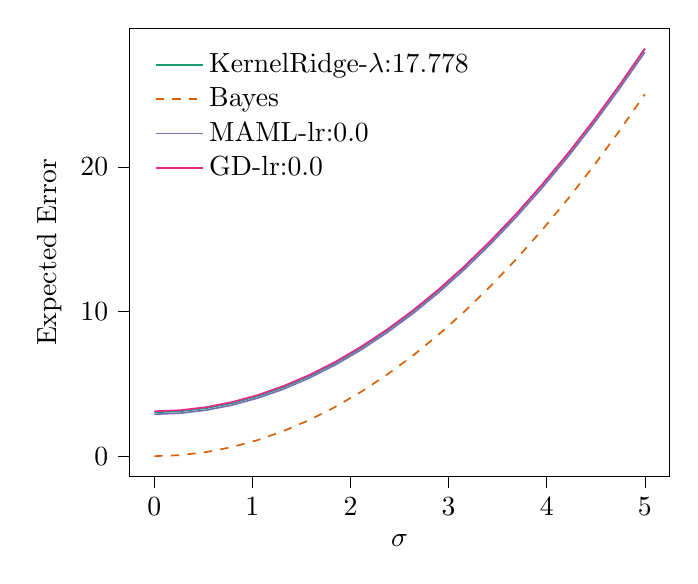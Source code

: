 % This file was created with tikzplotlib v0.10.1.
\begin{tikzpicture}

\definecolor{chocolate217952}{RGB}{217,95,2}
\definecolor{darkcyan27158119}{RGB}{27,158,119}
\definecolor{darkgray176}{RGB}{176,176,176}
\definecolor{deeppink23141138}{RGB}{231,41,138}
\definecolor{lightslategray117112179}{RGB}{117,112,179}

\begin{axis}[
legend cell align={left},
legend style={
  fill opacity=0.8,
  draw opacity=1,
  text opacity=1,
  at={(0.03,0.97)},
  anchor=north west,
  draw=none
},
tick align=outside,
tick pos=left,
x grid style={darkgray176},
xlabel={\(\displaystyle \sigma\)},
xmin=-0.25, xmax=5.25,
xtick style={color=black},
y grid style={darkgray176},
ylabel={Expected Error},
ymin=-1.409, ymax=29.586,
ytick style={color=black}
]
\addplot [semithick, darkcyan27158119]
table {%
0 3.033
0.263 3.102
0.526 3.311
0.789 3.658
1.053 4.146
1.316 4.772
1.579 5.538
1.842 6.444
2.105 7.489
2.368 8.673
2.632 9.996
2.895 11.459
3.158 13.061
3.421 14.802
3.684 16.683
3.947 18.703
4.211 20.863
4.474 23.161
4.737 25.6
5 28.177
};
\addlegendentry{KernelRidge-$\lambda$:17.778}
\addplot [semithick, chocolate217952, dashed]
table {%
0 0
0.263 0.069
0.526 0.277
0.789 0.624
1.053 1.109
1.316 1.733
1.579 2.495
1.842 3.396
2.105 4.436
2.368 5.614
2.632 6.931
2.895 8.387
3.158 9.981
3.421 11.714
3.684 13.585
3.947 15.595
4.211 17.744
4.474 20.031
4.737 22.457
5 25.021
};
\addlegendentry{Bayes}
\addplot [semithick, lightslategray117112179]
table {%
0 2.9
0.263 2.97
0.526 3.179
0.789 3.526
1.053 4.012
1.316 4.637
1.579 5.401
1.842 6.303
2.105 7.344
2.368 8.523
2.632 9.841
2.895 11.298
3.158 12.893
3.421 14.626
3.684 16.498
3.947 18.509
4.211 20.658
4.474 22.946
4.737 25.372
5 27.937
};
\addlegendentry{MAML-lr:0.0}
\addplot [semithick, deeppink23141138]
table {%
0 3.108
0.263 3.177
0.526 3.386
0.789 3.734
1.053 4.22
1.316 4.846
1.579 5.61
1.842 6.512
2.105 7.554
2.368 8.734
2.632 10.053
2.895 11.511
3.158 13.108
3.421 14.843
3.684 16.717
3.947 18.73
4.211 20.881
4.474 23.172
4.737 25.601
5 28.169
};
\addlegendentry{GD-lr:0.0}
\end{axis}

\end{tikzpicture}
